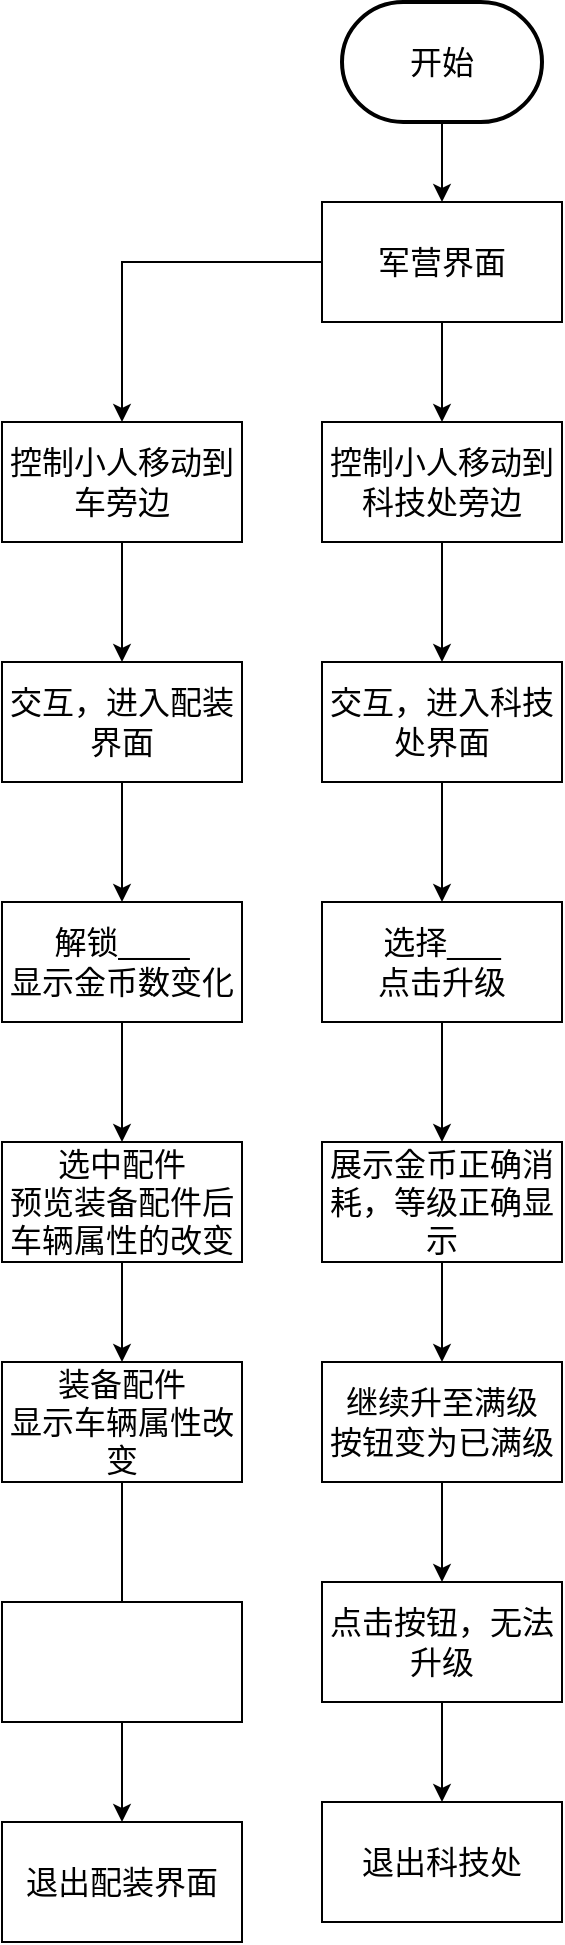 <mxfile version="28.1.2">
  <diagram name="第 1 页" id="jJte_E73Bb1p9EG3jOlA">
    <mxGraphModel dx="1058" dy="558" grid="1" gridSize="10" guides="1" tooltips="1" connect="1" arrows="1" fold="1" page="1" pageScale="1" pageWidth="827" pageHeight="1169" math="0" shadow="0">
      <root>
        <mxCell id="0" />
        <mxCell id="1" parent="0" />
        <mxCell id="M_og-xT9WqvqPGJ6twfv-3" style="edgeStyle=orthogonalEdgeStyle;rounded=0;orthogonalLoop=1;jettySize=auto;html=1;exitX=0.5;exitY=1;exitDx=0;exitDy=0;exitPerimeter=0;entryX=0.5;entryY=0;entryDx=0;entryDy=0;" parent="1" source="M_og-xT9WqvqPGJ6twfv-1" target="M_og-xT9WqvqPGJ6twfv-2" edge="1">
          <mxGeometry relative="1" as="geometry" />
        </mxCell>
        <mxCell id="M_og-xT9WqvqPGJ6twfv-1" value="&lt;font style=&quot;font-size: 16px;&quot;&gt;开始&lt;/font&gt;" style="strokeWidth=2;html=1;shape=mxgraph.flowchart.terminator;whiteSpace=wrap;" parent="1" vertex="1">
          <mxGeometry x="340" y="50" width="100" height="60" as="geometry" />
        </mxCell>
        <mxCell id="M_og-xT9WqvqPGJ6twfv-16" style="edgeStyle=orthogonalEdgeStyle;rounded=0;orthogonalLoop=1;jettySize=auto;html=1;exitX=0;exitY=0.5;exitDx=0;exitDy=0;entryX=0.5;entryY=0;entryDx=0;entryDy=0;" parent="1" source="M_og-xT9WqvqPGJ6twfv-2" target="M_og-xT9WqvqPGJ6twfv-4" edge="1">
          <mxGeometry relative="1" as="geometry" />
        </mxCell>
        <mxCell id="M_og-xT9WqvqPGJ6twfv-19" style="edgeStyle=orthogonalEdgeStyle;rounded=0;orthogonalLoop=1;jettySize=auto;html=1;exitX=0.5;exitY=1;exitDx=0;exitDy=0;entryX=0.5;entryY=0;entryDx=0;entryDy=0;" parent="1" source="M_og-xT9WqvqPGJ6twfv-2" target="M_og-xT9WqvqPGJ6twfv-18" edge="1">
          <mxGeometry relative="1" as="geometry" />
        </mxCell>
        <mxCell id="M_og-xT9WqvqPGJ6twfv-2" value="&lt;font style=&quot;font-size: 16px;&quot;&gt;军营界面&lt;/font&gt;" style="rounded=0;whiteSpace=wrap;html=1;" parent="1" vertex="1">
          <mxGeometry x="330" y="150" width="120" height="60" as="geometry" />
        </mxCell>
        <mxCell id="M_og-xT9WqvqPGJ6twfv-7" style="edgeStyle=orthogonalEdgeStyle;rounded=0;orthogonalLoop=1;jettySize=auto;html=1;exitX=0.5;exitY=1;exitDx=0;exitDy=0;" parent="1" source="M_og-xT9WqvqPGJ6twfv-4" target="M_og-xT9WqvqPGJ6twfv-5" edge="1">
          <mxGeometry relative="1" as="geometry" />
        </mxCell>
        <mxCell id="M_og-xT9WqvqPGJ6twfv-4" value="&lt;font style=&quot;font-size: 16px;&quot;&gt;控制小人移动到车旁边&lt;/font&gt;" style="rounded=0;whiteSpace=wrap;html=1;" parent="1" vertex="1">
          <mxGeometry x="170" y="260" width="120" height="60" as="geometry" />
        </mxCell>
        <mxCell id="M_og-xT9WqvqPGJ6twfv-9" style="edgeStyle=orthogonalEdgeStyle;rounded=0;orthogonalLoop=1;jettySize=auto;html=1;exitX=0.5;exitY=1;exitDx=0;exitDy=0;entryX=0.5;entryY=0;entryDx=0;entryDy=0;" parent="1" source="M_og-xT9WqvqPGJ6twfv-5" target="M_og-xT9WqvqPGJ6twfv-8" edge="1">
          <mxGeometry relative="1" as="geometry" />
        </mxCell>
        <mxCell id="M_og-xT9WqvqPGJ6twfv-5" value="&lt;font style=&quot;font-size: 16px;&quot;&gt;交互，进入配装界面&lt;/font&gt;" style="rounded=0;whiteSpace=wrap;html=1;" parent="1" vertex="1">
          <mxGeometry x="170" y="380" width="120" height="60" as="geometry" />
        </mxCell>
        <mxCell id="M_og-xT9WqvqPGJ6twfv-11" style="edgeStyle=orthogonalEdgeStyle;rounded=0;orthogonalLoop=1;jettySize=auto;html=1;exitX=0.5;exitY=1;exitDx=0;exitDy=0;entryX=0.5;entryY=0;entryDx=0;entryDy=0;" parent="1" source="M_og-xT9WqvqPGJ6twfv-8" target="M_og-xT9WqvqPGJ6twfv-10" edge="1">
          <mxGeometry relative="1" as="geometry" />
        </mxCell>
        <mxCell id="M_og-xT9WqvqPGJ6twfv-8" value="&lt;span style=&quot;font-size: 16px;&quot;&gt;解锁____&lt;/span&gt;&lt;div&gt;&lt;span style=&quot;font-size: 16px;&quot;&gt;显示金币数变化&lt;/span&gt;&lt;/div&gt;" style="rounded=0;whiteSpace=wrap;html=1;" parent="1" vertex="1">
          <mxGeometry x="170" y="500" width="120" height="60" as="geometry" />
        </mxCell>
        <mxCell id="M_og-xT9WqvqPGJ6twfv-13" style="edgeStyle=orthogonalEdgeStyle;rounded=0;orthogonalLoop=1;jettySize=auto;html=1;exitX=0.5;exitY=1;exitDx=0;exitDy=0;entryX=0.5;entryY=0;entryDx=0;entryDy=0;" parent="1" source="M_og-xT9WqvqPGJ6twfv-10" target="M_og-xT9WqvqPGJ6twfv-12" edge="1">
          <mxGeometry relative="1" as="geometry" />
        </mxCell>
        <mxCell id="M_og-xT9WqvqPGJ6twfv-10" value="&lt;span style=&quot;font-size: 16px;&quot;&gt;选中配件&lt;/span&gt;&lt;div&gt;&lt;span style=&quot;font-size: 16px;&quot;&gt;预览装备配件后车辆属性的改变&lt;/span&gt;&lt;/div&gt;" style="rounded=0;whiteSpace=wrap;html=1;" parent="1" vertex="1">
          <mxGeometry x="170" y="620" width="120" height="60" as="geometry" />
        </mxCell>
        <mxCell id="M_og-xT9WqvqPGJ6twfv-15" style="edgeStyle=orthogonalEdgeStyle;rounded=0;orthogonalLoop=1;jettySize=auto;html=1;exitX=0.5;exitY=1;exitDx=0;exitDy=0;entryX=0.5;entryY=0;entryDx=0;entryDy=0;" parent="1" source="M_og-xT9WqvqPGJ6twfv-12" target="M_og-xT9WqvqPGJ6twfv-14" edge="1">
          <mxGeometry relative="1" as="geometry" />
        </mxCell>
        <mxCell id="M_og-xT9WqvqPGJ6twfv-12" value="&lt;span style=&quot;font-size: 16px;&quot;&gt;装备配件&lt;/span&gt;&lt;div&gt;&lt;span style=&quot;font-size: 16px;&quot;&gt;显示车辆属性改变&lt;/span&gt;&lt;/div&gt;" style="rounded=0;whiteSpace=wrap;html=1;" parent="1" vertex="1">
          <mxGeometry x="170" y="730" width="120" height="60" as="geometry" />
        </mxCell>
        <mxCell id="M_og-xT9WqvqPGJ6twfv-14" value="&lt;span style=&quot;font-size: 16px;&quot;&gt;退出配装界面&lt;/span&gt;" style="rounded=0;whiteSpace=wrap;html=1;" parent="1" vertex="1">
          <mxGeometry x="170" y="960" width="120" height="60" as="geometry" />
        </mxCell>
        <mxCell id="M_og-xT9WqvqPGJ6twfv-21" style="edgeStyle=orthogonalEdgeStyle;rounded=0;orthogonalLoop=1;jettySize=auto;html=1;exitX=0.5;exitY=1;exitDx=0;exitDy=0;entryX=0.5;entryY=0;entryDx=0;entryDy=0;" parent="1" source="M_og-xT9WqvqPGJ6twfv-18" target="M_og-xT9WqvqPGJ6twfv-20" edge="1">
          <mxGeometry relative="1" as="geometry" />
        </mxCell>
        <mxCell id="M_og-xT9WqvqPGJ6twfv-18" value="&lt;font style=&quot;font-size: 16px;&quot;&gt;控制小人移动到科技处旁边&lt;/font&gt;" style="rounded=0;whiteSpace=wrap;html=1;" parent="1" vertex="1">
          <mxGeometry x="330" y="260" width="120" height="60" as="geometry" />
        </mxCell>
        <mxCell id="M_og-xT9WqvqPGJ6twfv-27" style="edgeStyle=orthogonalEdgeStyle;rounded=0;orthogonalLoop=1;jettySize=auto;html=1;exitX=0.5;exitY=1;exitDx=0;exitDy=0;" parent="1" source="M_og-xT9WqvqPGJ6twfv-20" target="M_og-xT9WqvqPGJ6twfv-22" edge="1">
          <mxGeometry relative="1" as="geometry" />
        </mxCell>
        <mxCell id="M_og-xT9WqvqPGJ6twfv-20" value="&lt;font style=&quot;font-size: 16px;&quot;&gt;交互，进入科技处界面&lt;/font&gt;" style="rounded=0;whiteSpace=wrap;html=1;" parent="1" vertex="1">
          <mxGeometry x="330" y="380" width="120" height="60" as="geometry" />
        </mxCell>
        <mxCell id="M_og-xT9WqvqPGJ6twfv-28" style="edgeStyle=orthogonalEdgeStyle;rounded=0;orthogonalLoop=1;jettySize=auto;html=1;exitX=0.5;exitY=1;exitDx=0;exitDy=0;" parent="1" source="M_og-xT9WqvqPGJ6twfv-22" target="M_og-xT9WqvqPGJ6twfv-23" edge="1">
          <mxGeometry relative="1" as="geometry" />
        </mxCell>
        <mxCell id="M_og-xT9WqvqPGJ6twfv-22" value="&lt;font style=&quot;font-size: 16px;&quot;&gt;选择___&lt;/font&gt;&lt;div&gt;&lt;font style=&quot;font-size: 16px;&quot;&gt;点击升级&lt;/font&gt;&lt;/div&gt;" style="rounded=0;whiteSpace=wrap;html=1;" parent="1" vertex="1">
          <mxGeometry x="330" y="500" width="120" height="60" as="geometry" />
        </mxCell>
        <mxCell id="M_og-xT9WqvqPGJ6twfv-29" style="edgeStyle=orthogonalEdgeStyle;rounded=0;orthogonalLoop=1;jettySize=auto;html=1;exitX=0.5;exitY=1;exitDx=0;exitDy=0;entryX=0.5;entryY=0;entryDx=0;entryDy=0;" parent="1" source="M_og-xT9WqvqPGJ6twfv-23" target="M_og-xT9WqvqPGJ6twfv-24" edge="1">
          <mxGeometry relative="1" as="geometry" />
        </mxCell>
        <mxCell id="M_og-xT9WqvqPGJ6twfv-23" value="&lt;span style=&quot;font-size: 16px;&quot;&gt;展示金币正确消耗，等级正确显示&lt;/span&gt;" style="rounded=0;whiteSpace=wrap;html=1;" parent="1" vertex="1">
          <mxGeometry x="330" y="620" width="120" height="60" as="geometry" />
        </mxCell>
        <mxCell id="M_og-xT9WqvqPGJ6twfv-30" style="edgeStyle=orthogonalEdgeStyle;rounded=0;orthogonalLoop=1;jettySize=auto;html=1;exitX=0.5;exitY=1;exitDx=0;exitDy=0;entryX=0.5;entryY=0;entryDx=0;entryDy=0;" parent="1" source="M_og-xT9WqvqPGJ6twfv-24" target="M_og-xT9WqvqPGJ6twfv-26" edge="1">
          <mxGeometry relative="1" as="geometry" />
        </mxCell>
        <mxCell id="M_og-xT9WqvqPGJ6twfv-24" value="&lt;span style=&quot;font-size: 16px;&quot;&gt;继续升至满级&lt;/span&gt;&lt;div&gt;&lt;span style=&quot;font-size: 16px;&quot;&gt;按钮变为已满级&lt;/span&gt;&lt;/div&gt;" style="rounded=0;whiteSpace=wrap;html=1;" parent="1" vertex="1">
          <mxGeometry x="330" y="730" width="120" height="60" as="geometry" />
        </mxCell>
        <mxCell id="M_og-xT9WqvqPGJ6twfv-25" value="&lt;span style=&quot;font-size: 16px;&quot;&gt;退出科技处&lt;/span&gt;" style="rounded=0;whiteSpace=wrap;html=1;" parent="1" vertex="1">
          <mxGeometry x="330" y="950" width="120" height="60" as="geometry" />
        </mxCell>
        <mxCell id="M_og-xT9WqvqPGJ6twfv-31" style="edgeStyle=orthogonalEdgeStyle;rounded=0;orthogonalLoop=1;jettySize=auto;html=1;exitX=0.5;exitY=1;exitDx=0;exitDy=0;entryX=0.5;entryY=0;entryDx=0;entryDy=0;" parent="1" source="M_og-xT9WqvqPGJ6twfv-26" target="M_og-xT9WqvqPGJ6twfv-25" edge="1">
          <mxGeometry relative="1" as="geometry" />
        </mxCell>
        <mxCell id="M_og-xT9WqvqPGJ6twfv-26" value="&lt;span style=&quot;font-size: 16px;&quot;&gt;点击按钮，无法升级&lt;/span&gt;" style="rounded=0;whiteSpace=wrap;html=1;" parent="1" vertex="1">
          <mxGeometry x="330" y="840" width="120" height="60" as="geometry" />
        </mxCell>
        <mxCell id="yMeIEoymoUuew9jnqkXY-1" value="" style="rounded=0;whiteSpace=wrap;html=1;" vertex="1" parent="1">
          <mxGeometry x="170" y="850" width="120" height="60" as="geometry" />
        </mxCell>
      </root>
    </mxGraphModel>
  </diagram>
</mxfile>
